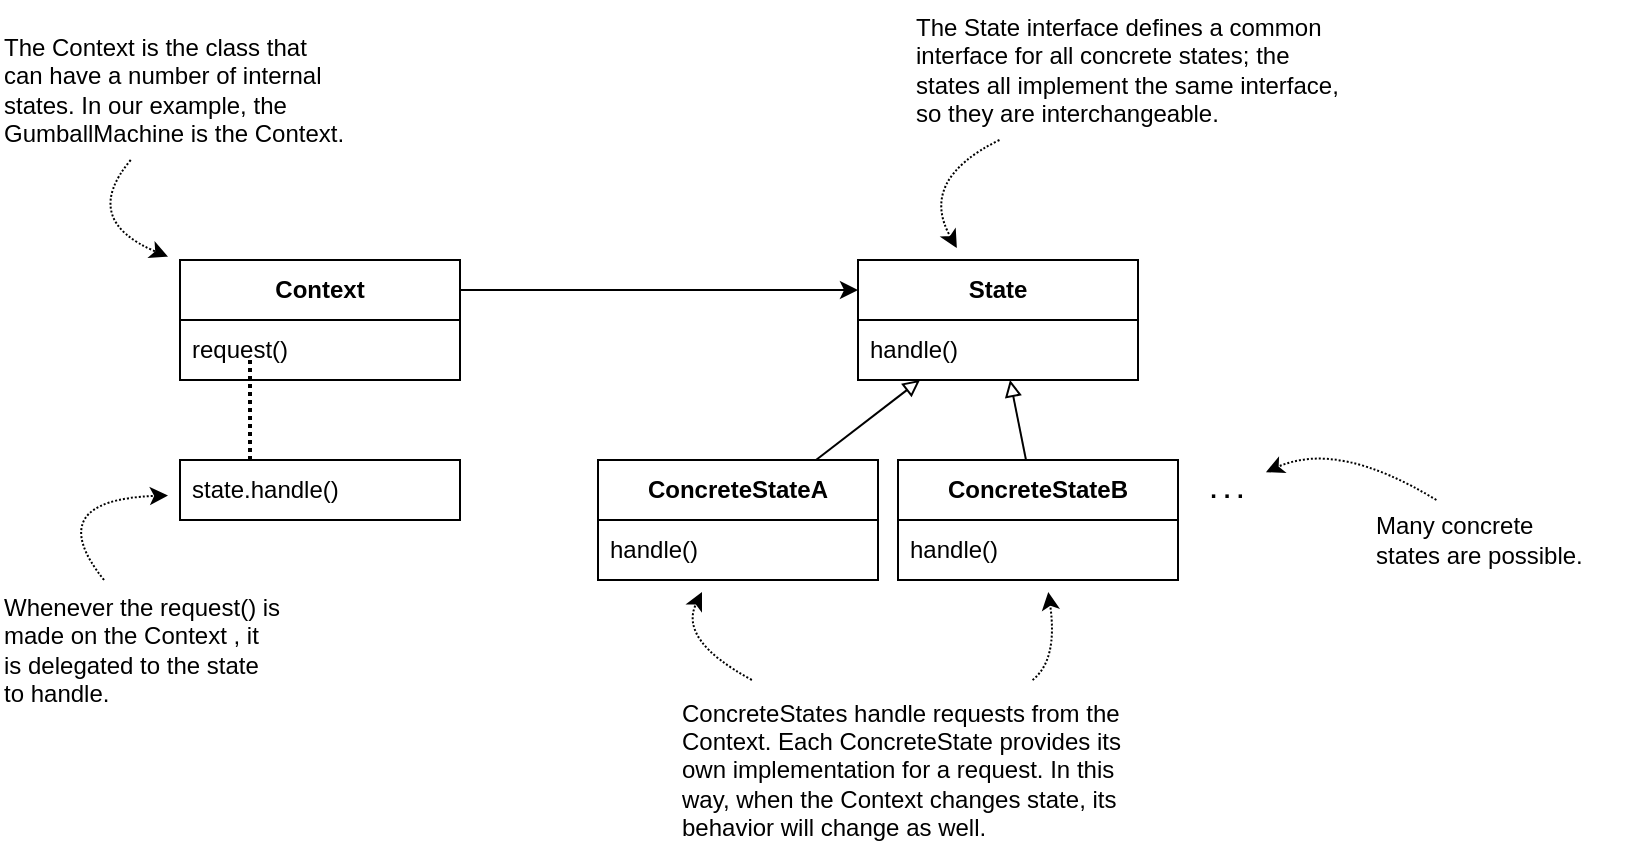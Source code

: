 <mxfile version="20.7.4" type="device"><diagram id="ahAyE9eUKxN_0jiChCt0" name="Sayfa -1"><mxGraphModel dx="698" dy="836" grid="1" gridSize="10" guides="1" tooltips="1" connect="1" arrows="1" fold="1" page="1" pageScale="1" pageWidth="827" pageHeight="1169" math="0" shadow="0"><root><mxCell id="0"/><mxCell id="1" parent="0"/><mxCell id="WjQMuub1c-WHDnR75kxE-1" value="State" style="swimlane;fontStyle=1;childLayout=stackLayout;horizontal=1;startSize=30;horizontalStack=0;resizeParent=1;resizeParentMax=0;resizeLast=0;collapsible=1;marginBottom=0;whiteSpace=wrap;html=1;" vertex="1" parent="1"><mxGeometry x="440" y="320" width="140" height="60" as="geometry"/></mxCell><mxCell id="WjQMuub1c-WHDnR75kxE-3" value="handle()" style="text;strokeColor=none;fillColor=none;align=left;verticalAlign=middle;spacingLeft=4;spacingRight=4;overflow=hidden;points=[[0,0.5],[1,0.5]];portConstraint=eastwest;rotatable=0;whiteSpace=wrap;html=1;" vertex="1" parent="WjQMuub1c-WHDnR75kxE-1"><mxGeometry y="30" width="140" height="30" as="geometry"/></mxCell><mxCell id="WjQMuub1c-WHDnR75kxE-5" value="ConcreteStateA" style="swimlane;fontStyle=1;childLayout=stackLayout;horizontal=1;startSize=30;horizontalStack=0;resizeParent=1;resizeParentMax=0;resizeLast=0;collapsible=1;marginBottom=0;whiteSpace=wrap;html=1;" vertex="1" parent="1"><mxGeometry x="310" y="420" width="140" height="60" as="geometry"/></mxCell><mxCell id="WjQMuub1c-WHDnR75kxE-6" value="handle()" style="text;strokeColor=none;fillColor=none;align=left;verticalAlign=middle;spacingLeft=4;spacingRight=4;overflow=hidden;points=[[0,0.5],[1,0.5]];portConstraint=eastwest;rotatable=0;whiteSpace=wrap;html=1;" vertex="1" parent="WjQMuub1c-WHDnR75kxE-5"><mxGeometry y="30" width="140" height="30" as="geometry"/></mxCell><mxCell id="WjQMuub1c-WHDnR75kxE-9" value="ConcreteStateB" style="swimlane;fontStyle=1;childLayout=stackLayout;horizontal=1;startSize=30;horizontalStack=0;resizeParent=1;resizeParentMax=0;resizeLast=0;collapsible=1;marginBottom=0;whiteSpace=wrap;html=1;" vertex="1" parent="1"><mxGeometry x="460" y="420" width="140" height="60" as="geometry"/></mxCell><mxCell id="WjQMuub1c-WHDnR75kxE-10" value="handle()" style="text;strokeColor=none;fillColor=none;align=left;verticalAlign=middle;spacingLeft=4;spacingRight=4;overflow=hidden;points=[[0,0.5],[1,0.5]];portConstraint=eastwest;rotatable=0;whiteSpace=wrap;html=1;" vertex="1" parent="WjQMuub1c-WHDnR75kxE-9"><mxGeometry y="30" width="140" height="30" as="geometry"/></mxCell><mxCell id="WjQMuub1c-WHDnR75kxE-11" value="" style="endArrow=block;html=1;rounded=0;endFill=0;" edge="1" parent="1" source="WjQMuub1c-WHDnR75kxE-5" target="WjQMuub1c-WHDnR75kxE-1"><mxGeometry width="50" height="50" relative="1" as="geometry"><mxPoint x="210" y="430" as="sourcePoint"/><mxPoint x="260" y="380" as="targetPoint"/></mxGeometry></mxCell><mxCell id="WjQMuub1c-WHDnR75kxE-12" value="" style="endArrow=block;html=1;rounded=0;endFill=0;" edge="1" parent="1" source="WjQMuub1c-WHDnR75kxE-9" target="WjQMuub1c-WHDnR75kxE-1"><mxGeometry width="50" height="50" relative="1" as="geometry"><mxPoint x="427" y="430" as="sourcePoint"/><mxPoint x="463" y="390" as="targetPoint"/></mxGeometry></mxCell><mxCell id="WjQMuub1c-WHDnR75kxE-13" value="Context" style="swimlane;fontStyle=1;childLayout=stackLayout;horizontal=1;startSize=30;horizontalStack=0;resizeParent=1;resizeParentMax=0;resizeLast=0;collapsible=1;marginBottom=0;whiteSpace=wrap;html=1;" vertex="1" parent="1"><mxGeometry x="101" y="320" width="140" height="60" as="geometry"/></mxCell><mxCell id="WjQMuub1c-WHDnR75kxE-14" value="request()" style="text;strokeColor=none;fillColor=none;align=left;verticalAlign=middle;spacingLeft=4;spacingRight=4;overflow=hidden;points=[[0,0.5],[1,0.5]];portConstraint=eastwest;rotatable=0;whiteSpace=wrap;html=1;" vertex="1" parent="WjQMuub1c-WHDnR75kxE-13"><mxGeometry y="30" width="140" height="30" as="geometry"/></mxCell><mxCell id="WjQMuub1c-WHDnR75kxE-15" value="state.handle()" style="rounded=0;whiteSpace=wrap;html=1;align=left;spacingLeft=4;" vertex="1" parent="1"><mxGeometry x="101" y="420" width="140" height="30" as="geometry"/></mxCell><mxCell id="WjQMuub1c-WHDnR75kxE-16" value="" style="endArrow=none;dashed=1;html=1;dashPattern=1 1;strokeWidth=2;rounded=0;exitX=0.25;exitY=0;exitDx=0;exitDy=0;" edge="1" parent="1" source="WjQMuub1c-WHDnR75kxE-15"><mxGeometry width="50" height="50" relative="1" as="geometry"><mxPoint x="151" y="570" as="sourcePoint"/><mxPoint x="136" y="370" as="targetPoint"/></mxGeometry></mxCell><mxCell id="WjQMuub1c-WHDnR75kxE-17" value="" style="endArrow=classic;html=1;rounded=0;entryX=0;entryY=0.25;entryDx=0;entryDy=0;exitX=1;exitY=0.25;exitDx=0;exitDy=0;" edge="1" parent="1" source="WjQMuub1c-WHDnR75kxE-13" target="WjQMuub1c-WHDnR75kxE-1"><mxGeometry width="50" height="50" relative="1" as="geometry"><mxPoint x="320" y="660" as="sourcePoint"/><mxPoint x="370" y="610" as="targetPoint"/></mxGeometry></mxCell><mxCell id="WjQMuub1c-WHDnR75kxE-18" value=". . ." style="text;html=1;align=center;verticalAlign=middle;resizable=0;points=[];autosize=1;strokeColor=none;fillColor=none;fontStyle=1" vertex="1" parent="1"><mxGeometry x="604" y="420" width="40" height="30" as="geometry"/></mxCell><mxCell id="WjQMuub1c-WHDnR75kxE-19" value="&lt;div&gt;The Context is the class that&lt;/div&gt;&lt;div&gt;can have a number of internal&lt;/div&gt;&lt;div&gt;states. In our example, the&lt;/div&gt;&lt;div&gt;GumballMachine is the Context.&lt;/div&gt;" style="text;html=1;align=left;verticalAlign=middle;resizable=0;points=[];autosize=1;strokeColor=none;fillColor=none;" vertex="1" parent="1"><mxGeometry x="11" y="200" width="190" height="70" as="geometry"/></mxCell><mxCell id="WjQMuub1c-WHDnR75kxE-20" value="" style="endArrow=classic;html=1;dashed=1;dashPattern=1 1;curved=1;targetPerimeterSpacing=6;" edge="1" parent="1" source="WjQMuub1c-WHDnR75kxE-19" target="WjQMuub1c-WHDnR75kxE-13"><mxGeometry width="50" height="50" relative="1" as="geometry"><mxPoint x="411" y="280" as="sourcePoint"/><mxPoint x="501" y="200" as="targetPoint"/><Array as="points"><mxPoint x="51" y="300"/></Array></mxGeometry></mxCell><mxCell id="WjQMuub1c-WHDnR75kxE-21" value="&lt;div&gt;Whenever the request() is&lt;/div&gt;&lt;div&gt;made on the Context , it&lt;/div&gt;&lt;div&gt;is delegated to the state&lt;/div&gt;&lt;div&gt;to handle.&lt;/div&gt;" style="text;html=1;align=left;verticalAlign=middle;resizable=0;points=[];autosize=1;strokeColor=none;fillColor=none;" vertex="1" parent="1"><mxGeometry x="11" y="480" width="160" height="70" as="geometry"/></mxCell><mxCell id="WjQMuub1c-WHDnR75kxE-22" value="" style="endArrow=classic;html=1;dashed=1;dashPattern=1 1;curved=1;targetPerimeterSpacing=6;" edge="1" parent="1" source="WjQMuub1c-WHDnR75kxE-21" target="WjQMuub1c-WHDnR75kxE-15"><mxGeometry width="50" height="50" relative="1" as="geometry"><mxPoint x="86.385" y="280" as="sourcePoint"/><mxPoint x="105" y="328.333" as="targetPoint"/><Array as="points"><mxPoint x="31" y="440"/></Array></mxGeometry></mxCell><mxCell id="WjQMuub1c-WHDnR75kxE-23" value="&lt;div&gt;Many concrete&lt;/div&gt;&lt;div&gt;states are possible.&lt;/div&gt;" style="text;html=1;align=left;verticalAlign=middle;resizable=0;points=[];autosize=1;strokeColor=none;fillColor=none;" vertex="1" parent="1"><mxGeometry x="697" y="440" width="130" height="40" as="geometry"/></mxCell><mxCell id="WjQMuub1c-WHDnR75kxE-24" value="" style="endArrow=classic;html=1;dashed=1;dashPattern=1 1;targetPerimeterSpacing=0;curved=1;" edge="1" parent="1" source="WjQMuub1c-WHDnR75kxE-23" target="WjQMuub1c-WHDnR75kxE-18"><mxGeometry width="50" height="50" relative="1" as="geometry"><mxPoint x="510" y="610" as="sourcePoint"/><mxPoint x="560" y="560" as="targetPoint"/><Array as="points"><mxPoint x="680" y="410"/></Array></mxGeometry></mxCell><mxCell id="WjQMuub1c-WHDnR75kxE-25" value="&lt;div&gt;ConcreteStates handle requests from the&lt;/div&gt;&lt;div&gt;Context. Each ConcreteState provides its&lt;/div&gt;&lt;div&gt;own implementation for a request. In this&lt;/div&gt;&lt;div&gt;way, when the Context changes state, its&lt;/div&gt;&lt;div&gt;behavior will change as well.&lt;/div&gt;" style="text;html=1;align=left;verticalAlign=middle;resizable=0;points=[];autosize=1;strokeColor=none;fillColor=none;" vertex="1" parent="1"><mxGeometry x="350" y="530" width="240" height="90" as="geometry"/></mxCell><mxCell id="WjQMuub1c-WHDnR75kxE-26" value="" style="endArrow=classic;html=1;dashed=1;dashPattern=1 1;targetPerimeterSpacing=6;curved=1;" edge="1" parent="1" source="WjQMuub1c-WHDnR75kxE-25" target="WjQMuub1c-WHDnR75kxE-5"><mxGeometry width="50" height="50" relative="1" as="geometry"><mxPoint x="270" y="580" as="sourcePoint"/><mxPoint x="320" y="530" as="targetPoint"/><Array as="points"><mxPoint x="350" y="510"/></Array></mxGeometry></mxCell><mxCell id="WjQMuub1c-WHDnR75kxE-27" value="" style="endArrow=classic;html=1;dashed=1;dashPattern=1 1;targetPerimeterSpacing=6;curved=1;" edge="1" parent="1" source="WjQMuub1c-WHDnR75kxE-25" target="WjQMuub1c-WHDnR75kxE-9"><mxGeometry width="50" height="50" relative="1" as="geometry"><mxPoint x="510" y="710" as="sourcePoint"/><mxPoint x="560" y="660" as="targetPoint"/><Array as="points"><mxPoint x="540" y="520"/></Array></mxGeometry></mxCell><mxCell id="WjQMuub1c-WHDnR75kxE-28" value="&lt;div&gt;The State interface defines a common&lt;/div&gt;&lt;div&gt;interface for all concrete states; the&lt;/div&gt;&lt;div&gt;states all implement the same interface,&lt;/div&gt;&lt;div&gt;so they are interchangeable.&lt;/div&gt;" style="text;html=1;align=left;verticalAlign=middle;resizable=0;points=[];autosize=1;strokeColor=none;fillColor=none;" vertex="1" parent="1"><mxGeometry x="467" y="190" width="230" height="70" as="geometry"/></mxCell><mxCell id="WjQMuub1c-WHDnR75kxE-29" value="" style="endArrow=classic;html=1;dashed=1;dashPattern=1 1;targetPerimeterSpacing=6;curved=1;" edge="1" parent="1" source="WjQMuub1c-WHDnR75kxE-28" target="WjQMuub1c-WHDnR75kxE-1"><mxGeometry width="50" height="50" relative="1" as="geometry"><mxPoint x="320" y="260" as="sourcePoint"/><mxPoint x="370" y="210" as="targetPoint"/><Array as="points"><mxPoint x="470" y="280"/></Array></mxGeometry></mxCell></root></mxGraphModel></diagram></mxfile>